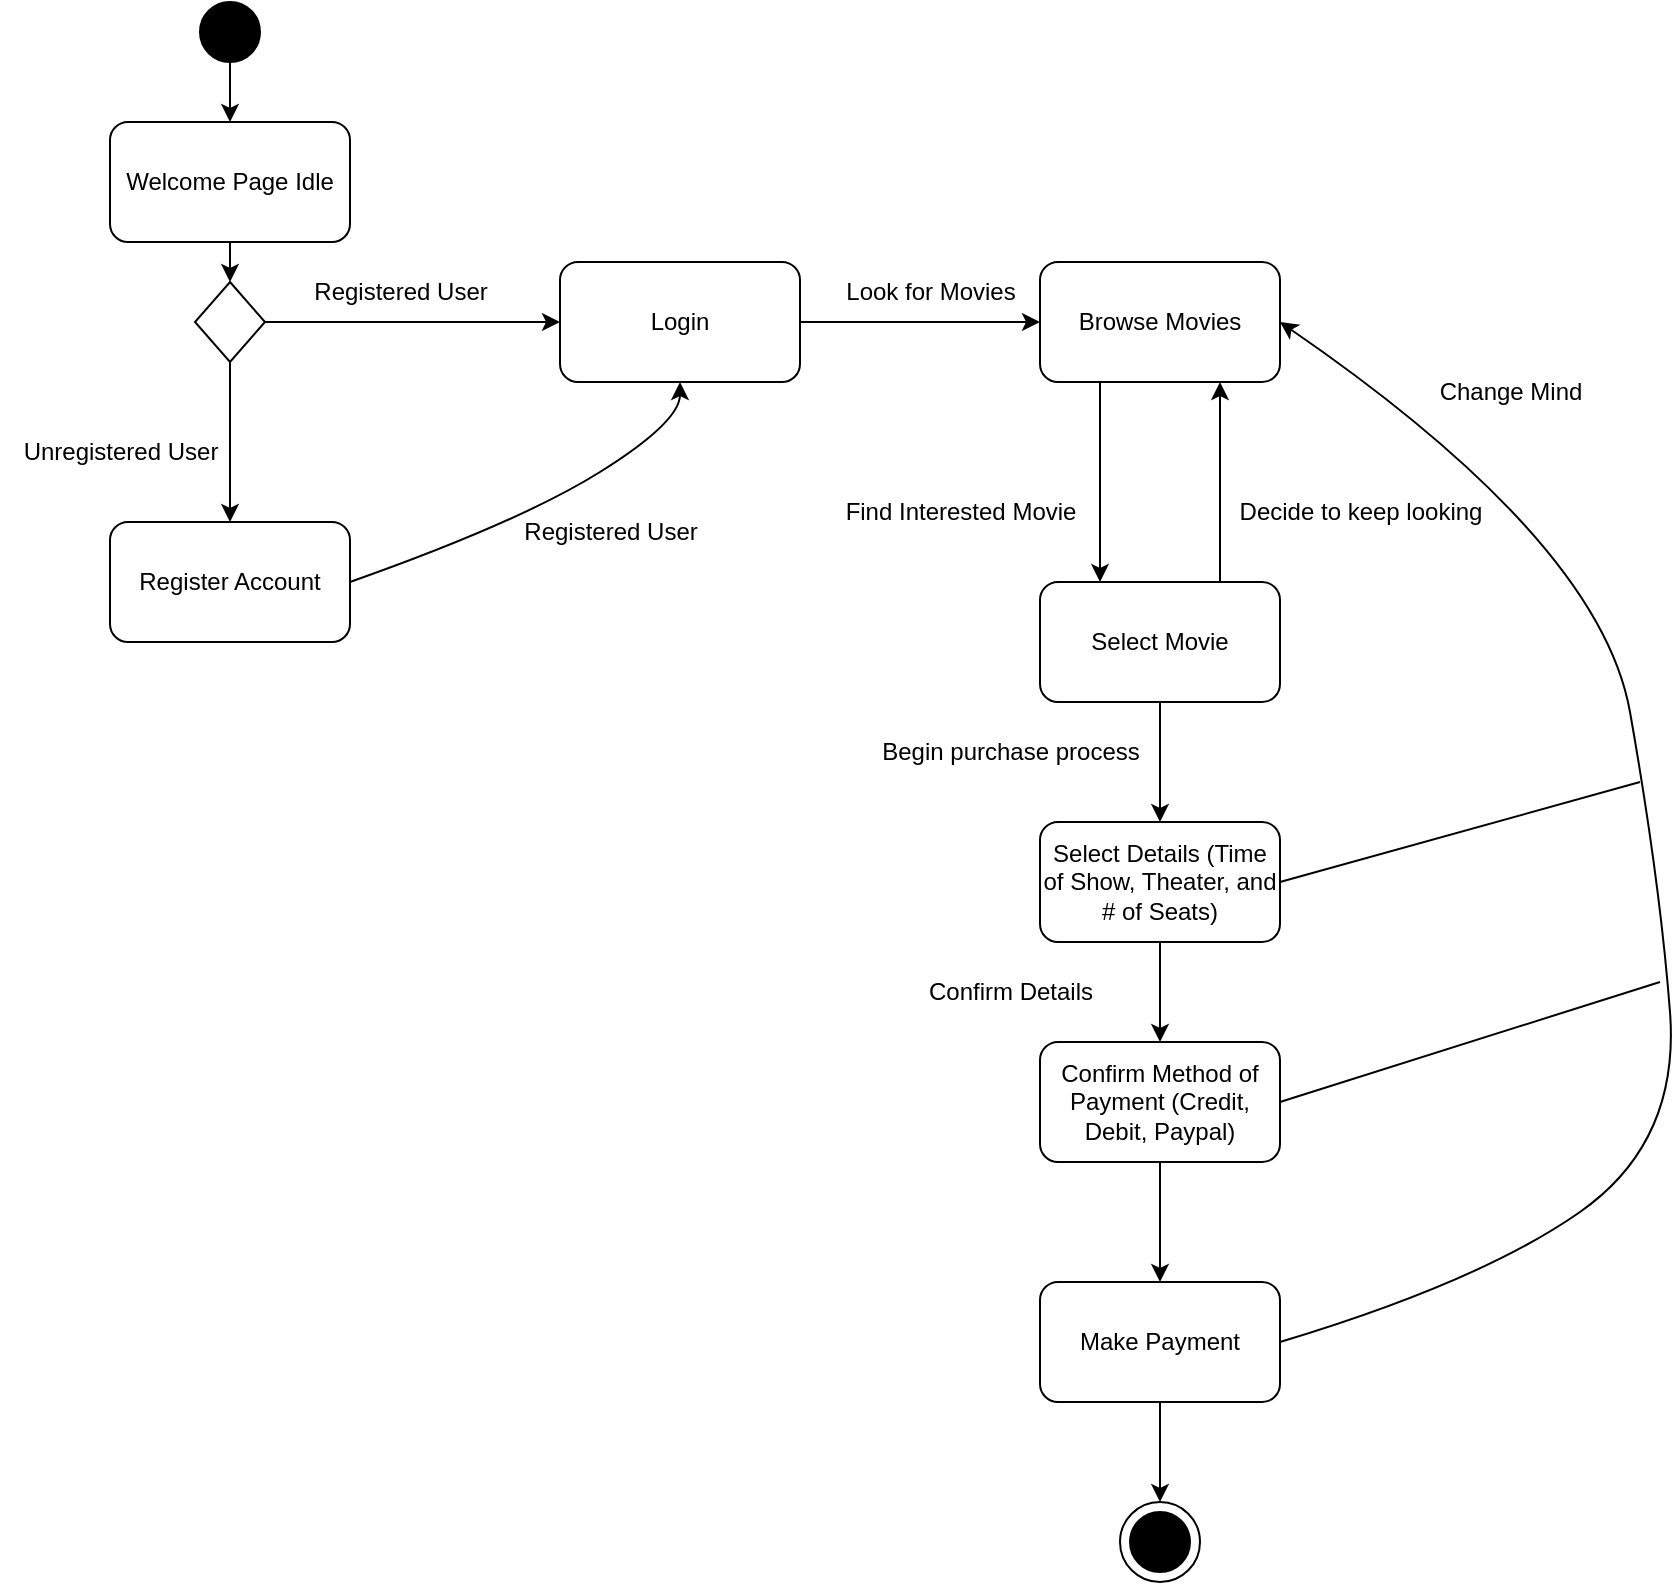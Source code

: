 <mxfile version="24.8.8">
  <diagram name="Page-1" id="IjOLqiJS-7-UUOob4A8C">
    <mxGraphModel grid="1" page="1" gridSize="10" guides="1" tooltips="1" connect="1" arrows="1" fold="1" pageScale="1" pageWidth="850" pageHeight="1100" math="0" shadow="0">
      <root>
        <mxCell id="0" />
        <mxCell id="1" parent="0" />
        <mxCell id="_W8vgeuEJa8TuwuFwRIY-3" style="edgeStyle=orthogonalEdgeStyle;rounded=0;orthogonalLoop=1;jettySize=auto;html=1;exitX=0.5;exitY=1;exitDx=0;exitDy=0;entryX=0.5;entryY=0;entryDx=0;entryDy=0;" edge="1" parent="1" source="_W8vgeuEJa8TuwuFwRIY-1" target="_W8vgeuEJa8TuwuFwRIY-2">
          <mxGeometry relative="1" as="geometry" />
        </mxCell>
        <mxCell id="_W8vgeuEJa8TuwuFwRIY-1" value="" style="ellipse;whiteSpace=wrap;html=1;aspect=fixed;fillColor=#000000;" vertex="1" parent="1">
          <mxGeometry x="110" y="80" width="30" height="30" as="geometry" />
        </mxCell>
        <mxCell id="_W8vgeuEJa8TuwuFwRIY-5" style="edgeStyle=orthogonalEdgeStyle;rounded=0;orthogonalLoop=1;jettySize=auto;html=1;exitX=0.5;exitY=1;exitDx=0;exitDy=0;entryX=0.5;entryY=0;entryDx=0;entryDy=0;" edge="1" parent="1" source="_W8vgeuEJa8TuwuFwRIY-2" target="_W8vgeuEJa8TuwuFwRIY-4">
          <mxGeometry relative="1" as="geometry" />
        </mxCell>
        <mxCell id="_W8vgeuEJa8TuwuFwRIY-2" value="Welcome Page Idle" style="rounded=1;whiteSpace=wrap;html=1;" vertex="1" parent="1">
          <mxGeometry x="65" y="140" width="120" height="60" as="geometry" />
        </mxCell>
        <mxCell id="_W8vgeuEJa8TuwuFwRIY-7" style="edgeStyle=orthogonalEdgeStyle;rounded=0;orthogonalLoop=1;jettySize=auto;html=1;exitX=0.5;exitY=1;exitDx=0;exitDy=0;entryX=0.5;entryY=0;entryDx=0;entryDy=0;" edge="1" parent="1" source="_W8vgeuEJa8TuwuFwRIY-4" target="_W8vgeuEJa8TuwuFwRIY-6">
          <mxGeometry relative="1" as="geometry" />
        </mxCell>
        <mxCell id="_W8vgeuEJa8TuwuFwRIY-10" style="edgeStyle=orthogonalEdgeStyle;rounded=0;orthogonalLoop=1;jettySize=auto;html=1;exitX=1;exitY=0.5;exitDx=0;exitDy=0;" edge="1" parent="1" source="_W8vgeuEJa8TuwuFwRIY-4" target="_W8vgeuEJa8TuwuFwRIY-9">
          <mxGeometry relative="1" as="geometry" />
        </mxCell>
        <mxCell id="_W8vgeuEJa8TuwuFwRIY-4" value="" style="rhombus;whiteSpace=wrap;html=1;" vertex="1" parent="1">
          <mxGeometry x="107.5" y="220" width="35" height="40" as="geometry" />
        </mxCell>
        <mxCell id="_W8vgeuEJa8TuwuFwRIY-6" value="Register Account" style="rounded=1;whiteSpace=wrap;html=1;" vertex="1" parent="1">
          <mxGeometry x="65" y="340" width="120" height="60" as="geometry" />
        </mxCell>
        <mxCell id="_W8vgeuEJa8TuwuFwRIY-8" value="Unregistered User" style="text;html=1;align=center;verticalAlign=middle;resizable=0;points=[];autosize=1;strokeColor=none;fillColor=none;" vertex="1" parent="1">
          <mxGeometry x="10" y="290" width="120" height="30" as="geometry" />
        </mxCell>
        <mxCell id="_W8vgeuEJa8TuwuFwRIY-16" style="edgeStyle=orthogonalEdgeStyle;rounded=0;orthogonalLoop=1;jettySize=auto;html=1;exitX=1;exitY=0.5;exitDx=0;exitDy=0;entryX=0;entryY=0.5;entryDx=0;entryDy=0;" edge="1" parent="1" source="_W8vgeuEJa8TuwuFwRIY-9" target="_W8vgeuEJa8TuwuFwRIY-15">
          <mxGeometry relative="1" as="geometry" />
        </mxCell>
        <mxCell id="_W8vgeuEJa8TuwuFwRIY-9" value="Login" style="rounded=1;whiteSpace=wrap;html=1;" vertex="1" parent="1">
          <mxGeometry x="290" y="210" width="120" height="60" as="geometry" />
        </mxCell>
        <mxCell id="_W8vgeuEJa8TuwuFwRIY-11" value="Registered User" style="text;html=1;align=center;verticalAlign=middle;resizable=0;points=[];autosize=1;strokeColor=none;fillColor=none;" vertex="1" parent="1">
          <mxGeometry x="155" y="210" width="110" height="30" as="geometry" />
        </mxCell>
        <mxCell id="_W8vgeuEJa8TuwuFwRIY-13" value="" style="curved=1;endArrow=classic;html=1;rounded=0;exitX=1;exitY=0.5;exitDx=0;exitDy=0;entryX=0.5;entryY=1;entryDx=0;entryDy=0;" edge="1" parent="1" source="_W8vgeuEJa8TuwuFwRIY-6" target="_W8vgeuEJa8TuwuFwRIY-9">
          <mxGeometry width="50" height="50" relative="1" as="geometry">
            <mxPoint x="450" y="410" as="sourcePoint" />
            <mxPoint x="500" y="360" as="targetPoint" />
            <Array as="points">
              <mxPoint x="270" y="340" />
              <mxPoint x="350" y="290" />
            </Array>
          </mxGeometry>
        </mxCell>
        <mxCell id="_W8vgeuEJa8TuwuFwRIY-14" value="Registered User" style="text;html=1;align=center;verticalAlign=middle;resizable=0;points=[];autosize=1;strokeColor=none;fillColor=none;" vertex="1" parent="1">
          <mxGeometry x="260" y="330" width="110" height="30" as="geometry" />
        </mxCell>
        <mxCell id="_W8vgeuEJa8TuwuFwRIY-19" style="edgeStyle=orthogonalEdgeStyle;rounded=0;orthogonalLoop=1;jettySize=auto;html=1;exitX=0.25;exitY=1;exitDx=0;exitDy=0;entryX=0.25;entryY=0;entryDx=0;entryDy=0;" edge="1" parent="1" source="_W8vgeuEJa8TuwuFwRIY-15" target="_W8vgeuEJa8TuwuFwRIY-18">
          <mxGeometry relative="1" as="geometry" />
        </mxCell>
        <mxCell id="_W8vgeuEJa8TuwuFwRIY-15" value="Browse Movies" style="rounded=1;whiteSpace=wrap;html=1;" vertex="1" parent="1">
          <mxGeometry x="530" y="210" width="120" height="60" as="geometry" />
        </mxCell>
        <mxCell id="_W8vgeuEJa8TuwuFwRIY-17" value="Look for Movies" style="text;html=1;align=center;verticalAlign=middle;resizable=0;points=[];autosize=1;strokeColor=none;fillColor=none;" vertex="1" parent="1">
          <mxGeometry x="420" y="210" width="110" height="30" as="geometry" />
        </mxCell>
        <mxCell id="_W8vgeuEJa8TuwuFwRIY-20" style="edgeStyle=orthogonalEdgeStyle;rounded=0;orthogonalLoop=1;jettySize=auto;html=1;exitX=0.75;exitY=0;exitDx=0;exitDy=0;entryX=0.75;entryY=1;entryDx=0;entryDy=0;" edge="1" parent="1" source="_W8vgeuEJa8TuwuFwRIY-18" target="_W8vgeuEJa8TuwuFwRIY-15">
          <mxGeometry relative="1" as="geometry" />
        </mxCell>
        <mxCell id="_W8vgeuEJa8TuwuFwRIY-24" style="edgeStyle=orthogonalEdgeStyle;rounded=0;orthogonalLoop=1;jettySize=auto;html=1;exitX=0.5;exitY=1;exitDx=0;exitDy=0;" edge="1" parent="1" source="_W8vgeuEJa8TuwuFwRIY-18" target="_W8vgeuEJa8TuwuFwRIY-23">
          <mxGeometry relative="1" as="geometry" />
        </mxCell>
        <mxCell id="_W8vgeuEJa8TuwuFwRIY-18" value="Select Movie" style="rounded=1;whiteSpace=wrap;html=1;" vertex="1" parent="1">
          <mxGeometry x="530" y="370" width="120" height="60" as="geometry" />
        </mxCell>
        <mxCell id="_W8vgeuEJa8TuwuFwRIY-21" value="Find Interested Movie" style="text;html=1;align=center;verticalAlign=middle;resizable=0;points=[];autosize=1;strokeColor=none;fillColor=none;" vertex="1" parent="1">
          <mxGeometry x="420" y="320" width="140" height="30" as="geometry" />
        </mxCell>
        <mxCell id="_W8vgeuEJa8TuwuFwRIY-22" value="Decide to keep looking" style="text;html=1;align=center;verticalAlign=middle;resizable=0;points=[];autosize=1;strokeColor=none;fillColor=none;" vertex="1" parent="1">
          <mxGeometry x="620" y="320" width="140" height="30" as="geometry" />
        </mxCell>
        <mxCell id="_W8vgeuEJa8TuwuFwRIY-33" style="edgeStyle=orthogonalEdgeStyle;rounded=0;orthogonalLoop=1;jettySize=auto;html=1;exitX=0.5;exitY=1;exitDx=0;exitDy=0;entryX=0.5;entryY=0;entryDx=0;entryDy=0;" edge="1" parent="1" source="_W8vgeuEJa8TuwuFwRIY-23" target="_W8vgeuEJa8TuwuFwRIY-32">
          <mxGeometry relative="1" as="geometry" />
        </mxCell>
        <mxCell id="_W8vgeuEJa8TuwuFwRIY-23" value="Select Details (Time of Show, Theater, and # of Seats)" style="rounded=1;whiteSpace=wrap;html=1;" vertex="1" parent="1">
          <mxGeometry x="530" y="490" width="120" height="60" as="geometry" />
        </mxCell>
        <mxCell id="_W8vgeuEJa8TuwuFwRIY-25" value="Begin purchase process" style="text;html=1;align=center;verticalAlign=middle;resizable=0;points=[];autosize=1;strokeColor=none;fillColor=none;" vertex="1" parent="1">
          <mxGeometry x="440" y="440" width="150" height="30" as="geometry" />
        </mxCell>
        <mxCell id="_W8vgeuEJa8TuwuFwRIY-28" style="edgeStyle=orthogonalEdgeStyle;rounded=0;orthogonalLoop=1;jettySize=auto;html=1;exitX=0.5;exitY=1;exitDx=0;exitDy=0;" edge="1" parent="1" source="_W8vgeuEJa8TuwuFwRIY-26">
          <mxGeometry relative="1" as="geometry">
            <mxPoint x="590" y="830" as="targetPoint" />
          </mxGeometry>
        </mxCell>
        <mxCell id="_W8vgeuEJa8TuwuFwRIY-26" value="Make Payment" style="rounded=1;whiteSpace=wrap;html=1;" vertex="1" parent="1">
          <mxGeometry x="530" y="720" width="120" height="60" as="geometry" />
        </mxCell>
        <mxCell id="_W8vgeuEJa8TuwuFwRIY-29" value="" style="ellipse;whiteSpace=wrap;html=1;aspect=fixed;fillColor=#000000;movable=1;resizable=1;rotatable=1;deletable=1;editable=1;locked=0;connectable=1;" vertex="1" parent="1">
          <mxGeometry x="575" y="835" width="30" height="30" as="geometry" />
        </mxCell>
        <mxCell id="_W8vgeuEJa8TuwuFwRIY-30" value="" style="ellipse;whiteSpace=wrap;html=1;aspect=fixed;fillColor=none;movable=1;resizable=1;rotatable=1;deletable=1;editable=1;locked=0;connectable=1;" vertex="1" parent="1">
          <mxGeometry x="570" y="830" width="40" height="40" as="geometry" />
        </mxCell>
        <mxCell id="_W8vgeuEJa8TuwuFwRIY-31" value="Confirm Details" style="text;html=1;align=center;verticalAlign=middle;resizable=0;points=[];autosize=1;strokeColor=none;fillColor=none;" vertex="1" parent="1">
          <mxGeometry x="460" y="560" width="110" height="30" as="geometry" />
        </mxCell>
        <mxCell id="_W8vgeuEJa8TuwuFwRIY-34" style="edgeStyle=orthogonalEdgeStyle;rounded=0;orthogonalLoop=1;jettySize=auto;html=1;exitX=0.5;exitY=1;exitDx=0;exitDy=0;entryX=0.5;entryY=0;entryDx=0;entryDy=0;" edge="1" parent="1" source="_W8vgeuEJa8TuwuFwRIY-32" target="_W8vgeuEJa8TuwuFwRIY-26">
          <mxGeometry relative="1" as="geometry" />
        </mxCell>
        <mxCell id="_W8vgeuEJa8TuwuFwRIY-32" value="Confirm Method of Payment (Credit, Debit, Paypal)" style="rounded=1;whiteSpace=wrap;html=1;" vertex="1" parent="1">
          <mxGeometry x="530" y="600" width="120" height="60" as="geometry" />
        </mxCell>
        <mxCell id="_W8vgeuEJa8TuwuFwRIY-35" value="" style="curved=1;endArrow=classic;html=1;rounded=0;exitX=1;exitY=0.5;exitDx=0;exitDy=0;entryX=1;entryY=0.5;entryDx=0;entryDy=0;" edge="1" parent="1" source="_W8vgeuEJa8TuwuFwRIY-26" target="_W8vgeuEJa8TuwuFwRIY-15">
          <mxGeometry width="50" height="50" relative="1" as="geometry">
            <mxPoint x="300" y="720" as="sourcePoint" />
            <mxPoint x="350" y="670" as="targetPoint" />
            <Array as="points">
              <mxPoint x="750" y="720" />
              <mxPoint x="850" y="650" />
              <mxPoint x="840" y="520" />
              <mxPoint x="810" y="350" />
            </Array>
          </mxGeometry>
        </mxCell>
        <mxCell id="_W8vgeuEJa8TuwuFwRIY-37" value="" style="endArrow=none;html=1;rounded=0;exitX=1;exitY=0.5;exitDx=0;exitDy=0;" edge="1" parent="1" source="_W8vgeuEJa8TuwuFwRIY-32">
          <mxGeometry width="50" height="50" relative="1" as="geometry">
            <mxPoint x="710" y="620" as="sourcePoint" />
            <mxPoint x="840" y="570" as="targetPoint" />
          </mxGeometry>
        </mxCell>
        <mxCell id="_W8vgeuEJa8TuwuFwRIY-38" value="" style="endArrow=none;html=1;rounded=0;exitX=1;exitY=0.5;exitDx=0;exitDy=0;" edge="1" parent="1" source="_W8vgeuEJa8TuwuFwRIY-23">
          <mxGeometry width="50" height="50" relative="1" as="geometry">
            <mxPoint x="400" y="590" as="sourcePoint" />
            <mxPoint x="830" y="470" as="targetPoint" />
          </mxGeometry>
        </mxCell>
        <mxCell id="_W8vgeuEJa8TuwuFwRIY-39" value="Change Mind" style="text;html=1;align=center;verticalAlign=middle;resizable=0;points=[];autosize=1;strokeColor=none;fillColor=none;" vertex="1" parent="1">
          <mxGeometry x="720" y="260" width="90" height="30" as="geometry" />
        </mxCell>
      </root>
    </mxGraphModel>
  </diagram>
</mxfile>
